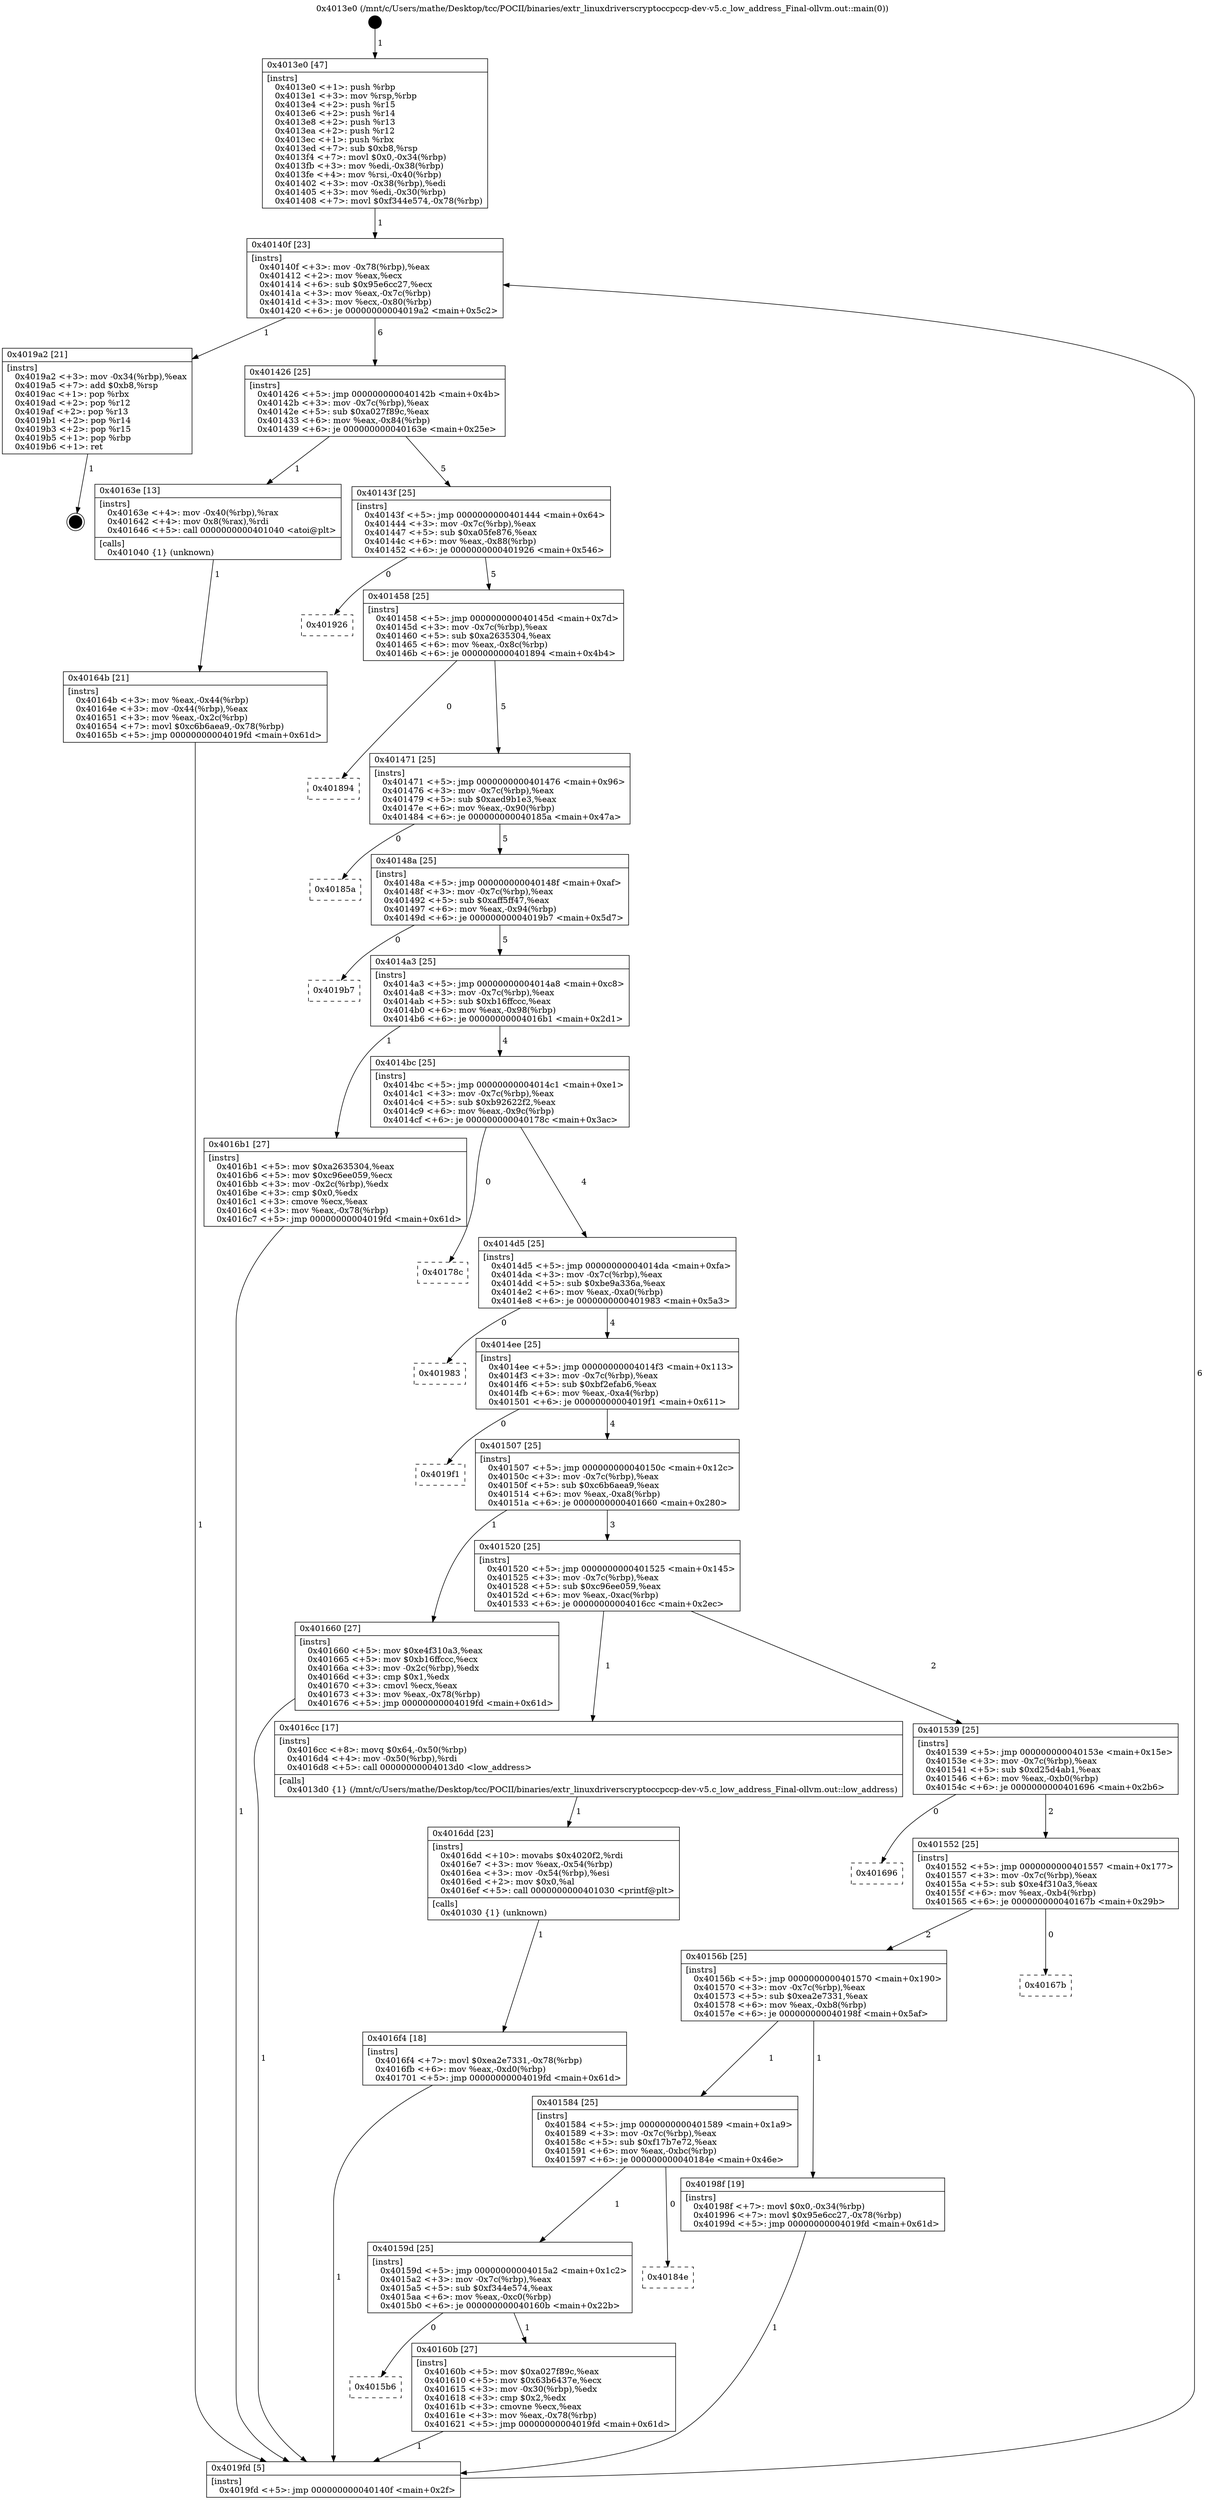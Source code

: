 digraph "0x4013e0" {
  label = "0x4013e0 (/mnt/c/Users/mathe/Desktop/tcc/POCII/binaries/extr_linuxdriverscryptoccpccp-dev-v5.c_low_address_Final-ollvm.out::main(0))"
  labelloc = "t"
  node[shape=record]

  Entry [label="",width=0.3,height=0.3,shape=circle,fillcolor=black,style=filled]
  "0x40140f" [label="{
     0x40140f [23]\l
     | [instrs]\l
     &nbsp;&nbsp;0x40140f \<+3\>: mov -0x78(%rbp),%eax\l
     &nbsp;&nbsp;0x401412 \<+2\>: mov %eax,%ecx\l
     &nbsp;&nbsp;0x401414 \<+6\>: sub $0x95e6cc27,%ecx\l
     &nbsp;&nbsp;0x40141a \<+3\>: mov %eax,-0x7c(%rbp)\l
     &nbsp;&nbsp;0x40141d \<+3\>: mov %ecx,-0x80(%rbp)\l
     &nbsp;&nbsp;0x401420 \<+6\>: je 00000000004019a2 \<main+0x5c2\>\l
  }"]
  "0x4019a2" [label="{
     0x4019a2 [21]\l
     | [instrs]\l
     &nbsp;&nbsp;0x4019a2 \<+3\>: mov -0x34(%rbp),%eax\l
     &nbsp;&nbsp;0x4019a5 \<+7\>: add $0xb8,%rsp\l
     &nbsp;&nbsp;0x4019ac \<+1\>: pop %rbx\l
     &nbsp;&nbsp;0x4019ad \<+2\>: pop %r12\l
     &nbsp;&nbsp;0x4019af \<+2\>: pop %r13\l
     &nbsp;&nbsp;0x4019b1 \<+2\>: pop %r14\l
     &nbsp;&nbsp;0x4019b3 \<+2\>: pop %r15\l
     &nbsp;&nbsp;0x4019b5 \<+1\>: pop %rbp\l
     &nbsp;&nbsp;0x4019b6 \<+1\>: ret\l
  }"]
  "0x401426" [label="{
     0x401426 [25]\l
     | [instrs]\l
     &nbsp;&nbsp;0x401426 \<+5\>: jmp 000000000040142b \<main+0x4b\>\l
     &nbsp;&nbsp;0x40142b \<+3\>: mov -0x7c(%rbp),%eax\l
     &nbsp;&nbsp;0x40142e \<+5\>: sub $0xa027f89c,%eax\l
     &nbsp;&nbsp;0x401433 \<+6\>: mov %eax,-0x84(%rbp)\l
     &nbsp;&nbsp;0x401439 \<+6\>: je 000000000040163e \<main+0x25e\>\l
  }"]
  Exit [label="",width=0.3,height=0.3,shape=circle,fillcolor=black,style=filled,peripheries=2]
  "0x40163e" [label="{
     0x40163e [13]\l
     | [instrs]\l
     &nbsp;&nbsp;0x40163e \<+4\>: mov -0x40(%rbp),%rax\l
     &nbsp;&nbsp;0x401642 \<+4\>: mov 0x8(%rax),%rdi\l
     &nbsp;&nbsp;0x401646 \<+5\>: call 0000000000401040 \<atoi@plt\>\l
     | [calls]\l
     &nbsp;&nbsp;0x401040 \{1\} (unknown)\l
  }"]
  "0x40143f" [label="{
     0x40143f [25]\l
     | [instrs]\l
     &nbsp;&nbsp;0x40143f \<+5\>: jmp 0000000000401444 \<main+0x64\>\l
     &nbsp;&nbsp;0x401444 \<+3\>: mov -0x7c(%rbp),%eax\l
     &nbsp;&nbsp;0x401447 \<+5\>: sub $0xa05fe876,%eax\l
     &nbsp;&nbsp;0x40144c \<+6\>: mov %eax,-0x88(%rbp)\l
     &nbsp;&nbsp;0x401452 \<+6\>: je 0000000000401926 \<main+0x546\>\l
  }"]
  "0x4016f4" [label="{
     0x4016f4 [18]\l
     | [instrs]\l
     &nbsp;&nbsp;0x4016f4 \<+7\>: movl $0xea2e7331,-0x78(%rbp)\l
     &nbsp;&nbsp;0x4016fb \<+6\>: mov %eax,-0xd0(%rbp)\l
     &nbsp;&nbsp;0x401701 \<+5\>: jmp 00000000004019fd \<main+0x61d\>\l
  }"]
  "0x401926" [label="{
     0x401926\l
  }", style=dashed]
  "0x401458" [label="{
     0x401458 [25]\l
     | [instrs]\l
     &nbsp;&nbsp;0x401458 \<+5\>: jmp 000000000040145d \<main+0x7d\>\l
     &nbsp;&nbsp;0x40145d \<+3\>: mov -0x7c(%rbp),%eax\l
     &nbsp;&nbsp;0x401460 \<+5\>: sub $0xa2635304,%eax\l
     &nbsp;&nbsp;0x401465 \<+6\>: mov %eax,-0x8c(%rbp)\l
     &nbsp;&nbsp;0x40146b \<+6\>: je 0000000000401894 \<main+0x4b4\>\l
  }"]
  "0x4016dd" [label="{
     0x4016dd [23]\l
     | [instrs]\l
     &nbsp;&nbsp;0x4016dd \<+10\>: movabs $0x4020f2,%rdi\l
     &nbsp;&nbsp;0x4016e7 \<+3\>: mov %eax,-0x54(%rbp)\l
     &nbsp;&nbsp;0x4016ea \<+3\>: mov -0x54(%rbp),%esi\l
     &nbsp;&nbsp;0x4016ed \<+2\>: mov $0x0,%al\l
     &nbsp;&nbsp;0x4016ef \<+5\>: call 0000000000401030 \<printf@plt\>\l
     | [calls]\l
     &nbsp;&nbsp;0x401030 \{1\} (unknown)\l
  }"]
  "0x401894" [label="{
     0x401894\l
  }", style=dashed]
  "0x401471" [label="{
     0x401471 [25]\l
     | [instrs]\l
     &nbsp;&nbsp;0x401471 \<+5\>: jmp 0000000000401476 \<main+0x96\>\l
     &nbsp;&nbsp;0x401476 \<+3\>: mov -0x7c(%rbp),%eax\l
     &nbsp;&nbsp;0x401479 \<+5\>: sub $0xaed9b1e3,%eax\l
     &nbsp;&nbsp;0x40147e \<+6\>: mov %eax,-0x90(%rbp)\l
     &nbsp;&nbsp;0x401484 \<+6\>: je 000000000040185a \<main+0x47a\>\l
  }"]
  "0x40164b" [label="{
     0x40164b [21]\l
     | [instrs]\l
     &nbsp;&nbsp;0x40164b \<+3\>: mov %eax,-0x44(%rbp)\l
     &nbsp;&nbsp;0x40164e \<+3\>: mov -0x44(%rbp),%eax\l
     &nbsp;&nbsp;0x401651 \<+3\>: mov %eax,-0x2c(%rbp)\l
     &nbsp;&nbsp;0x401654 \<+7\>: movl $0xc6b6aea9,-0x78(%rbp)\l
     &nbsp;&nbsp;0x40165b \<+5\>: jmp 00000000004019fd \<main+0x61d\>\l
  }"]
  "0x40185a" [label="{
     0x40185a\l
  }", style=dashed]
  "0x40148a" [label="{
     0x40148a [25]\l
     | [instrs]\l
     &nbsp;&nbsp;0x40148a \<+5\>: jmp 000000000040148f \<main+0xaf\>\l
     &nbsp;&nbsp;0x40148f \<+3\>: mov -0x7c(%rbp),%eax\l
     &nbsp;&nbsp;0x401492 \<+5\>: sub $0xaff5ff47,%eax\l
     &nbsp;&nbsp;0x401497 \<+6\>: mov %eax,-0x94(%rbp)\l
     &nbsp;&nbsp;0x40149d \<+6\>: je 00000000004019b7 \<main+0x5d7\>\l
  }"]
  "0x4013e0" [label="{
     0x4013e0 [47]\l
     | [instrs]\l
     &nbsp;&nbsp;0x4013e0 \<+1\>: push %rbp\l
     &nbsp;&nbsp;0x4013e1 \<+3\>: mov %rsp,%rbp\l
     &nbsp;&nbsp;0x4013e4 \<+2\>: push %r15\l
     &nbsp;&nbsp;0x4013e6 \<+2\>: push %r14\l
     &nbsp;&nbsp;0x4013e8 \<+2\>: push %r13\l
     &nbsp;&nbsp;0x4013ea \<+2\>: push %r12\l
     &nbsp;&nbsp;0x4013ec \<+1\>: push %rbx\l
     &nbsp;&nbsp;0x4013ed \<+7\>: sub $0xb8,%rsp\l
     &nbsp;&nbsp;0x4013f4 \<+7\>: movl $0x0,-0x34(%rbp)\l
     &nbsp;&nbsp;0x4013fb \<+3\>: mov %edi,-0x38(%rbp)\l
     &nbsp;&nbsp;0x4013fe \<+4\>: mov %rsi,-0x40(%rbp)\l
     &nbsp;&nbsp;0x401402 \<+3\>: mov -0x38(%rbp),%edi\l
     &nbsp;&nbsp;0x401405 \<+3\>: mov %edi,-0x30(%rbp)\l
     &nbsp;&nbsp;0x401408 \<+7\>: movl $0xf344e574,-0x78(%rbp)\l
  }"]
  "0x4019b7" [label="{
     0x4019b7\l
  }", style=dashed]
  "0x4014a3" [label="{
     0x4014a3 [25]\l
     | [instrs]\l
     &nbsp;&nbsp;0x4014a3 \<+5\>: jmp 00000000004014a8 \<main+0xc8\>\l
     &nbsp;&nbsp;0x4014a8 \<+3\>: mov -0x7c(%rbp),%eax\l
     &nbsp;&nbsp;0x4014ab \<+5\>: sub $0xb16ffccc,%eax\l
     &nbsp;&nbsp;0x4014b0 \<+6\>: mov %eax,-0x98(%rbp)\l
     &nbsp;&nbsp;0x4014b6 \<+6\>: je 00000000004016b1 \<main+0x2d1\>\l
  }"]
  "0x4019fd" [label="{
     0x4019fd [5]\l
     | [instrs]\l
     &nbsp;&nbsp;0x4019fd \<+5\>: jmp 000000000040140f \<main+0x2f\>\l
  }"]
  "0x4016b1" [label="{
     0x4016b1 [27]\l
     | [instrs]\l
     &nbsp;&nbsp;0x4016b1 \<+5\>: mov $0xa2635304,%eax\l
     &nbsp;&nbsp;0x4016b6 \<+5\>: mov $0xc96ee059,%ecx\l
     &nbsp;&nbsp;0x4016bb \<+3\>: mov -0x2c(%rbp),%edx\l
     &nbsp;&nbsp;0x4016be \<+3\>: cmp $0x0,%edx\l
     &nbsp;&nbsp;0x4016c1 \<+3\>: cmove %ecx,%eax\l
     &nbsp;&nbsp;0x4016c4 \<+3\>: mov %eax,-0x78(%rbp)\l
     &nbsp;&nbsp;0x4016c7 \<+5\>: jmp 00000000004019fd \<main+0x61d\>\l
  }"]
  "0x4014bc" [label="{
     0x4014bc [25]\l
     | [instrs]\l
     &nbsp;&nbsp;0x4014bc \<+5\>: jmp 00000000004014c1 \<main+0xe1\>\l
     &nbsp;&nbsp;0x4014c1 \<+3\>: mov -0x7c(%rbp),%eax\l
     &nbsp;&nbsp;0x4014c4 \<+5\>: sub $0xb92622f2,%eax\l
     &nbsp;&nbsp;0x4014c9 \<+6\>: mov %eax,-0x9c(%rbp)\l
     &nbsp;&nbsp;0x4014cf \<+6\>: je 000000000040178c \<main+0x3ac\>\l
  }"]
  "0x4015b6" [label="{
     0x4015b6\l
  }", style=dashed]
  "0x40178c" [label="{
     0x40178c\l
  }", style=dashed]
  "0x4014d5" [label="{
     0x4014d5 [25]\l
     | [instrs]\l
     &nbsp;&nbsp;0x4014d5 \<+5\>: jmp 00000000004014da \<main+0xfa\>\l
     &nbsp;&nbsp;0x4014da \<+3\>: mov -0x7c(%rbp),%eax\l
     &nbsp;&nbsp;0x4014dd \<+5\>: sub $0xbe9a336a,%eax\l
     &nbsp;&nbsp;0x4014e2 \<+6\>: mov %eax,-0xa0(%rbp)\l
     &nbsp;&nbsp;0x4014e8 \<+6\>: je 0000000000401983 \<main+0x5a3\>\l
  }"]
  "0x40160b" [label="{
     0x40160b [27]\l
     | [instrs]\l
     &nbsp;&nbsp;0x40160b \<+5\>: mov $0xa027f89c,%eax\l
     &nbsp;&nbsp;0x401610 \<+5\>: mov $0x63b6437e,%ecx\l
     &nbsp;&nbsp;0x401615 \<+3\>: mov -0x30(%rbp),%edx\l
     &nbsp;&nbsp;0x401618 \<+3\>: cmp $0x2,%edx\l
     &nbsp;&nbsp;0x40161b \<+3\>: cmovne %ecx,%eax\l
     &nbsp;&nbsp;0x40161e \<+3\>: mov %eax,-0x78(%rbp)\l
     &nbsp;&nbsp;0x401621 \<+5\>: jmp 00000000004019fd \<main+0x61d\>\l
  }"]
  "0x401983" [label="{
     0x401983\l
  }", style=dashed]
  "0x4014ee" [label="{
     0x4014ee [25]\l
     | [instrs]\l
     &nbsp;&nbsp;0x4014ee \<+5\>: jmp 00000000004014f3 \<main+0x113\>\l
     &nbsp;&nbsp;0x4014f3 \<+3\>: mov -0x7c(%rbp),%eax\l
     &nbsp;&nbsp;0x4014f6 \<+5\>: sub $0xbf2efab6,%eax\l
     &nbsp;&nbsp;0x4014fb \<+6\>: mov %eax,-0xa4(%rbp)\l
     &nbsp;&nbsp;0x401501 \<+6\>: je 00000000004019f1 \<main+0x611\>\l
  }"]
  "0x40159d" [label="{
     0x40159d [25]\l
     | [instrs]\l
     &nbsp;&nbsp;0x40159d \<+5\>: jmp 00000000004015a2 \<main+0x1c2\>\l
     &nbsp;&nbsp;0x4015a2 \<+3\>: mov -0x7c(%rbp),%eax\l
     &nbsp;&nbsp;0x4015a5 \<+5\>: sub $0xf344e574,%eax\l
     &nbsp;&nbsp;0x4015aa \<+6\>: mov %eax,-0xc0(%rbp)\l
     &nbsp;&nbsp;0x4015b0 \<+6\>: je 000000000040160b \<main+0x22b\>\l
  }"]
  "0x4019f1" [label="{
     0x4019f1\l
  }", style=dashed]
  "0x401507" [label="{
     0x401507 [25]\l
     | [instrs]\l
     &nbsp;&nbsp;0x401507 \<+5\>: jmp 000000000040150c \<main+0x12c\>\l
     &nbsp;&nbsp;0x40150c \<+3\>: mov -0x7c(%rbp),%eax\l
     &nbsp;&nbsp;0x40150f \<+5\>: sub $0xc6b6aea9,%eax\l
     &nbsp;&nbsp;0x401514 \<+6\>: mov %eax,-0xa8(%rbp)\l
     &nbsp;&nbsp;0x40151a \<+6\>: je 0000000000401660 \<main+0x280\>\l
  }"]
  "0x40184e" [label="{
     0x40184e\l
  }", style=dashed]
  "0x401660" [label="{
     0x401660 [27]\l
     | [instrs]\l
     &nbsp;&nbsp;0x401660 \<+5\>: mov $0xe4f310a3,%eax\l
     &nbsp;&nbsp;0x401665 \<+5\>: mov $0xb16ffccc,%ecx\l
     &nbsp;&nbsp;0x40166a \<+3\>: mov -0x2c(%rbp),%edx\l
     &nbsp;&nbsp;0x40166d \<+3\>: cmp $0x1,%edx\l
     &nbsp;&nbsp;0x401670 \<+3\>: cmovl %ecx,%eax\l
     &nbsp;&nbsp;0x401673 \<+3\>: mov %eax,-0x78(%rbp)\l
     &nbsp;&nbsp;0x401676 \<+5\>: jmp 00000000004019fd \<main+0x61d\>\l
  }"]
  "0x401520" [label="{
     0x401520 [25]\l
     | [instrs]\l
     &nbsp;&nbsp;0x401520 \<+5\>: jmp 0000000000401525 \<main+0x145\>\l
     &nbsp;&nbsp;0x401525 \<+3\>: mov -0x7c(%rbp),%eax\l
     &nbsp;&nbsp;0x401528 \<+5\>: sub $0xc96ee059,%eax\l
     &nbsp;&nbsp;0x40152d \<+6\>: mov %eax,-0xac(%rbp)\l
     &nbsp;&nbsp;0x401533 \<+6\>: je 00000000004016cc \<main+0x2ec\>\l
  }"]
  "0x401584" [label="{
     0x401584 [25]\l
     | [instrs]\l
     &nbsp;&nbsp;0x401584 \<+5\>: jmp 0000000000401589 \<main+0x1a9\>\l
     &nbsp;&nbsp;0x401589 \<+3\>: mov -0x7c(%rbp),%eax\l
     &nbsp;&nbsp;0x40158c \<+5\>: sub $0xf17b7e72,%eax\l
     &nbsp;&nbsp;0x401591 \<+6\>: mov %eax,-0xbc(%rbp)\l
     &nbsp;&nbsp;0x401597 \<+6\>: je 000000000040184e \<main+0x46e\>\l
  }"]
  "0x4016cc" [label="{
     0x4016cc [17]\l
     | [instrs]\l
     &nbsp;&nbsp;0x4016cc \<+8\>: movq $0x64,-0x50(%rbp)\l
     &nbsp;&nbsp;0x4016d4 \<+4\>: mov -0x50(%rbp),%rdi\l
     &nbsp;&nbsp;0x4016d8 \<+5\>: call 00000000004013d0 \<low_address\>\l
     | [calls]\l
     &nbsp;&nbsp;0x4013d0 \{1\} (/mnt/c/Users/mathe/Desktop/tcc/POCII/binaries/extr_linuxdriverscryptoccpccp-dev-v5.c_low_address_Final-ollvm.out::low_address)\l
  }"]
  "0x401539" [label="{
     0x401539 [25]\l
     | [instrs]\l
     &nbsp;&nbsp;0x401539 \<+5\>: jmp 000000000040153e \<main+0x15e\>\l
     &nbsp;&nbsp;0x40153e \<+3\>: mov -0x7c(%rbp),%eax\l
     &nbsp;&nbsp;0x401541 \<+5\>: sub $0xd25d4ab1,%eax\l
     &nbsp;&nbsp;0x401546 \<+6\>: mov %eax,-0xb0(%rbp)\l
     &nbsp;&nbsp;0x40154c \<+6\>: je 0000000000401696 \<main+0x2b6\>\l
  }"]
  "0x40198f" [label="{
     0x40198f [19]\l
     | [instrs]\l
     &nbsp;&nbsp;0x40198f \<+7\>: movl $0x0,-0x34(%rbp)\l
     &nbsp;&nbsp;0x401996 \<+7\>: movl $0x95e6cc27,-0x78(%rbp)\l
     &nbsp;&nbsp;0x40199d \<+5\>: jmp 00000000004019fd \<main+0x61d\>\l
  }"]
  "0x401696" [label="{
     0x401696\l
  }", style=dashed]
  "0x401552" [label="{
     0x401552 [25]\l
     | [instrs]\l
     &nbsp;&nbsp;0x401552 \<+5\>: jmp 0000000000401557 \<main+0x177\>\l
     &nbsp;&nbsp;0x401557 \<+3\>: mov -0x7c(%rbp),%eax\l
     &nbsp;&nbsp;0x40155a \<+5\>: sub $0xe4f310a3,%eax\l
     &nbsp;&nbsp;0x40155f \<+6\>: mov %eax,-0xb4(%rbp)\l
     &nbsp;&nbsp;0x401565 \<+6\>: je 000000000040167b \<main+0x29b\>\l
  }"]
  "0x40156b" [label="{
     0x40156b [25]\l
     | [instrs]\l
     &nbsp;&nbsp;0x40156b \<+5\>: jmp 0000000000401570 \<main+0x190\>\l
     &nbsp;&nbsp;0x401570 \<+3\>: mov -0x7c(%rbp),%eax\l
     &nbsp;&nbsp;0x401573 \<+5\>: sub $0xea2e7331,%eax\l
     &nbsp;&nbsp;0x401578 \<+6\>: mov %eax,-0xb8(%rbp)\l
     &nbsp;&nbsp;0x40157e \<+6\>: je 000000000040198f \<main+0x5af\>\l
  }"]
  "0x40167b" [label="{
     0x40167b\l
  }", style=dashed]
  Entry -> "0x4013e0" [label=" 1"]
  "0x40140f" -> "0x4019a2" [label=" 1"]
  "0x40140f" -> "0x401426" [label=" 6"]
  "0x4019a2" -> Exit [label=" 1"]
  "0x401426" -> "0x40163e" [label=" 1"]
  "0x401426" -> "0x40143f" [label=" 5"]
  "0x40198f" -> "0x4019fd" [label=" 1"]
  "0x40143f" -> "0x401926" [label=" 0"]
  "0x40143f" -> "0x401458" [label=" 5"]
  "0x4016f4" -> "0x4019fd" [label=" 1"]
  "0x401458" -> "0x401894" [label=" 0"]
  "0x401458" -> "0x401471" [label=" 5"]
  "0x4016dd" -> "0x4016f4" [label=" 1"]
  "0x401471" -> "0x40185a" [label=" 0"]
  "0x401471" -> "0x40148a" [label=" 5"]
  "0x4016cc" -> "0x4016dd" [label=" 1"]
  "0x40148a" -> "0x4019b7" [label=" 0"]
  "0x40148a" -> "0x4014a3" [label=" 5"]
  "0x4016b1" -> "0x4019fd" [label=" 1"]
  "0x4014a3" -> "0x4016b1" [label=" 1"]
  "0x4014a3" -> "0x4014bc" [label=" 4"]
  "0x401660" -> "0x4019fd" [label=" 1"]
  "0x4014bc" -> "0x40178c" [label=" 0"]
  "0x4014bc" -> "0x4014d5" [label=" 4"]
  "0x40164b" -> "0x4019fd" [label=" 1"]
  "0x4014d5" -> "0x401983" [label=" 0"]
  "0x4014d5" -> "0x4014ee" [label=" 4"]
  "0x40163e" -> "0x40164b" [label=" 1"]
  "0x4014ee" -> "0x4019f1" [label=" 0"]
  "0x4014ee" -> "0x401507" [label=" 4"]
  "0x4013e0" -> "0x40140f" [label=" 1"]
  "0x401507" -> "0x401660" [label=" 1"]
  "0x401507" -> "0x401520" [label=" 3"]
  "0x40160b" -> "0x4019fd" [label=" 1"]
  "0x401520" -> "0x4016cc" [label=" 1"]
  "0x401520" -> "0x401539" [label=" 2"]
  "0x40159d" -> "0x40160b" [label=" 1"]
  "0x401539" -> "0x401696" [label=" 0"]
  "0x401539" -> "0x401552" [label=" 2"]
  "0x4019fd" -> "0x40140f" [label=" 6"]
  "0x401552" -> "0x40167b" [label=" 0"]
  "0x401552" -> "0x40156b" [label=" 2"]
  "0x401584" -> "0x40159d" [label=" 1"]
  "0x40156b" -> "0x40198f" [label=" 1"]
  "0x40156b" -> "0x401584" [label=" 1"]
  "0x40159d" -> "0x4015b6" [label=" 0"]
  "0x401584" -> "0x40184e" [label=" 0"]
}
